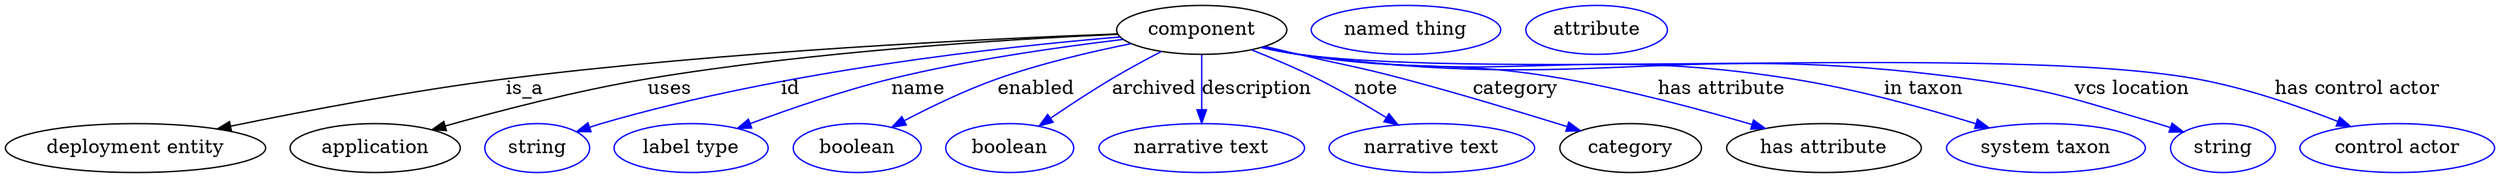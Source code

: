 digraph {
	graph [bb="0,0,1822,123"];
	node [label="\N"];
	component	 [height=0.5,
		label=component,
		pos="876.54,105",
		width=1.7332];
	"deployment entity"	 [height=0.5,
		pos="95.542,18",
		width=2.6539];
	component -> "deployment entity"	 [label=is_a,
		lp="387.54,61.5",
		pos="e,158.44,31.584 814.38,102.75 719.16,98.812 531.61,89.094 373.54,69 303.4,60.083 224.14,45.046 168.25,33.604"];
	application	 [height=0.5,
		pos="271.54,18",
		width=1.7332];
	component -> application	 [label=uses,
		lp="488.04,61.5",
		pos="e,314.8,31.185 814.39,102.58 734.55,98.773 591.92,89.56 471.54,69 421.07,60.379 364.63,45.493 324.61,34.022"];
	id	 [color=blue,
		height=0.5,
		label=string,
		pos="390.54,18",
		width=1.0652];
	component -> id	 [color=blue,
		label=id,
		lp="575.54,61.5",
		pos="e,419.65,29.885 815.71,100.8 729.86,93.67 568.95,75.896 437.54,36 434.8,35.167 431.99,34.252 429.17,33.289",
		style=solid];
	name	 [color=blue,
		height=0.5,
		label="label type",
		pos="503.54,18",
		width=1.5707];
	component -> name	 [color=blue,
		label=name,
		lp="668.54,61.5",
		pos="e,538.45,32.293 817.85,98.708 771.45,93.022 705.27,83.328 648.54,69 614.17,60.319 576.43,46.915 548.07,36.027",
		style=solid];
	enabled	 [color=blue,
		height=0.5,
		label=boolean,
		pos="624.54,18",
		width=1.2999];
	component -> enabled	 [color=blue,
		label=enabled,
		lp="755.04,61.5",
		pos="e,650.65,33.136 823.61,95.375 794.49,89.318 757.99,80.466 726.54,69 703.52,60.608 678.92,48.412 659.65,38.051",
		style=solid];
	archived	 [color=blue,
		height=0.5,
		label=boolean,
		pos="736.54,18",
		width=1.2999];
	component -> archived	 [color=blue,
		label=archived,
		lp="841.04,61.5",
		pos="e,758.14,34.082 845.43,89.252 833.98,83.205 821.01,76.056 809.54,69 794.96,60.03 779.33,49.277 766.29,39.962",
		style=solid];
	description	 [color=blue,
		height=0.5,
		label="narrative text",
		pos="876.54,18",
		width=2.0943];
	component -> description	 [color=blue,
		label=description,
		lp="917.54,61.5",
		pos="e,876.54,36.003 876.54,86.974 876.54,75.192 876.54,59.561 876.54,46.158",
		style=solid];
	note	 [color=blue,
		height=0.5,
		label="narrative text",
		pos="1045.5,18",
		width=2.0943];
	component -> note	 [color=blue,
		label=note,
		lp="1004.5,61.5",
		pos="e,1020,35.137 914.37,90.639 929.58,84.486 947.13,76.901 962.54,69 978.99,60.566 996.53,50.036 1011.2,40.737",
		style=solid];
	category	 [height=0.5,
		pos="1190.5,18",
		width=1.4443];
	component -> category	 [color=blue,
		label=category,
		lp="1107.5,61.5",
		pos="e,1152.5,30.495 923.49,92.967 931.51,90.949 939.76,88.896 947.54,87 981.69,78.681 990.61,78.166 1024.5,69 1064.6,58.169 1109.6,44.227 \
1142.7,33.659",
		style=solid];
	"has attribute"	 [height=0.5,
		pos="1331.5,18",
		width=1.9859];
	component -> "has attribute"	 [color=blue,
		label="has attribute",
		lp="1253.5,61.5",
		pos="e,1287.6,32.248 921.77,92.41 930.28,90.36 939.14,88.441 947.54,87 1033.8,72.206 1057.4,84.51 1143.5,69 1189.5,60.716 1240.6,46.52 \
1277.9,35.206",
		style=solid];
	"in taxon"	 [color=blue,
		height=0.5,
		label="system taxon",
		pos="1493.5,18",
		width=2.022];
	component -> "in taxon"	 [color=blue,
		label="in taxon",
		lp="1402.5,61.5",
		pos="e,1450.2,32.533 920.96,92.308 929.71,90.215 938.86,88.305 947.54,87 1104.6,63.364 1147.6,93.835 1304.5,69 1351.2,61.611 1403,47.199 \
1440.5,35.575",
		style=solid];
	"vcs location"	 [color=blue,
		height=0.5,
		label=string,
		pos="1622.5,18",
		width=1.0652];
	component -> "vcs location"	 [color=blue,
		label="vcs location",
		lp="1556.5,61.5",
		pos="e,1593.4,29.849 920.95,92.214 929.69,90.129 938.86,88.247 947.54,87 1162.4,56.16 1220.5,98.034 1435.5,69 1498.9,60.448 1514.4,54.807 \
1575.5,36 1578.3,35.157 1581.1,34.234 1583.9,33.265",
		style=solid];
	"has control actor"	 [color=blue,
		height=0.5,
		label="control actor",
		pos="1750.5,18",
		width=1.9859];
	component -> "has control actor"	 [color=blue,
		label="has control actor",
		lp="1718,61.5",
		pos="e,1715.1,33.736 920.56,92.239 929.42,90.123 938.72,88.223 947.54,87 1092,66.959 1460.1,95.207 1603.5,69 1638.9,62.545 1677.2,49.037 \
1705.8,37.543",
		style=solid];
	"named thing_category"	 [color=blue,
		height=0.5,
		label="named thing",
		pos="1026.5,105",
		width=1.9318];
	"systemic entity_has attribute"	 [color=blue,
		height=0.5,
		label=attribute,
		pos="1166.5,105",
		width=1.4443];
}
